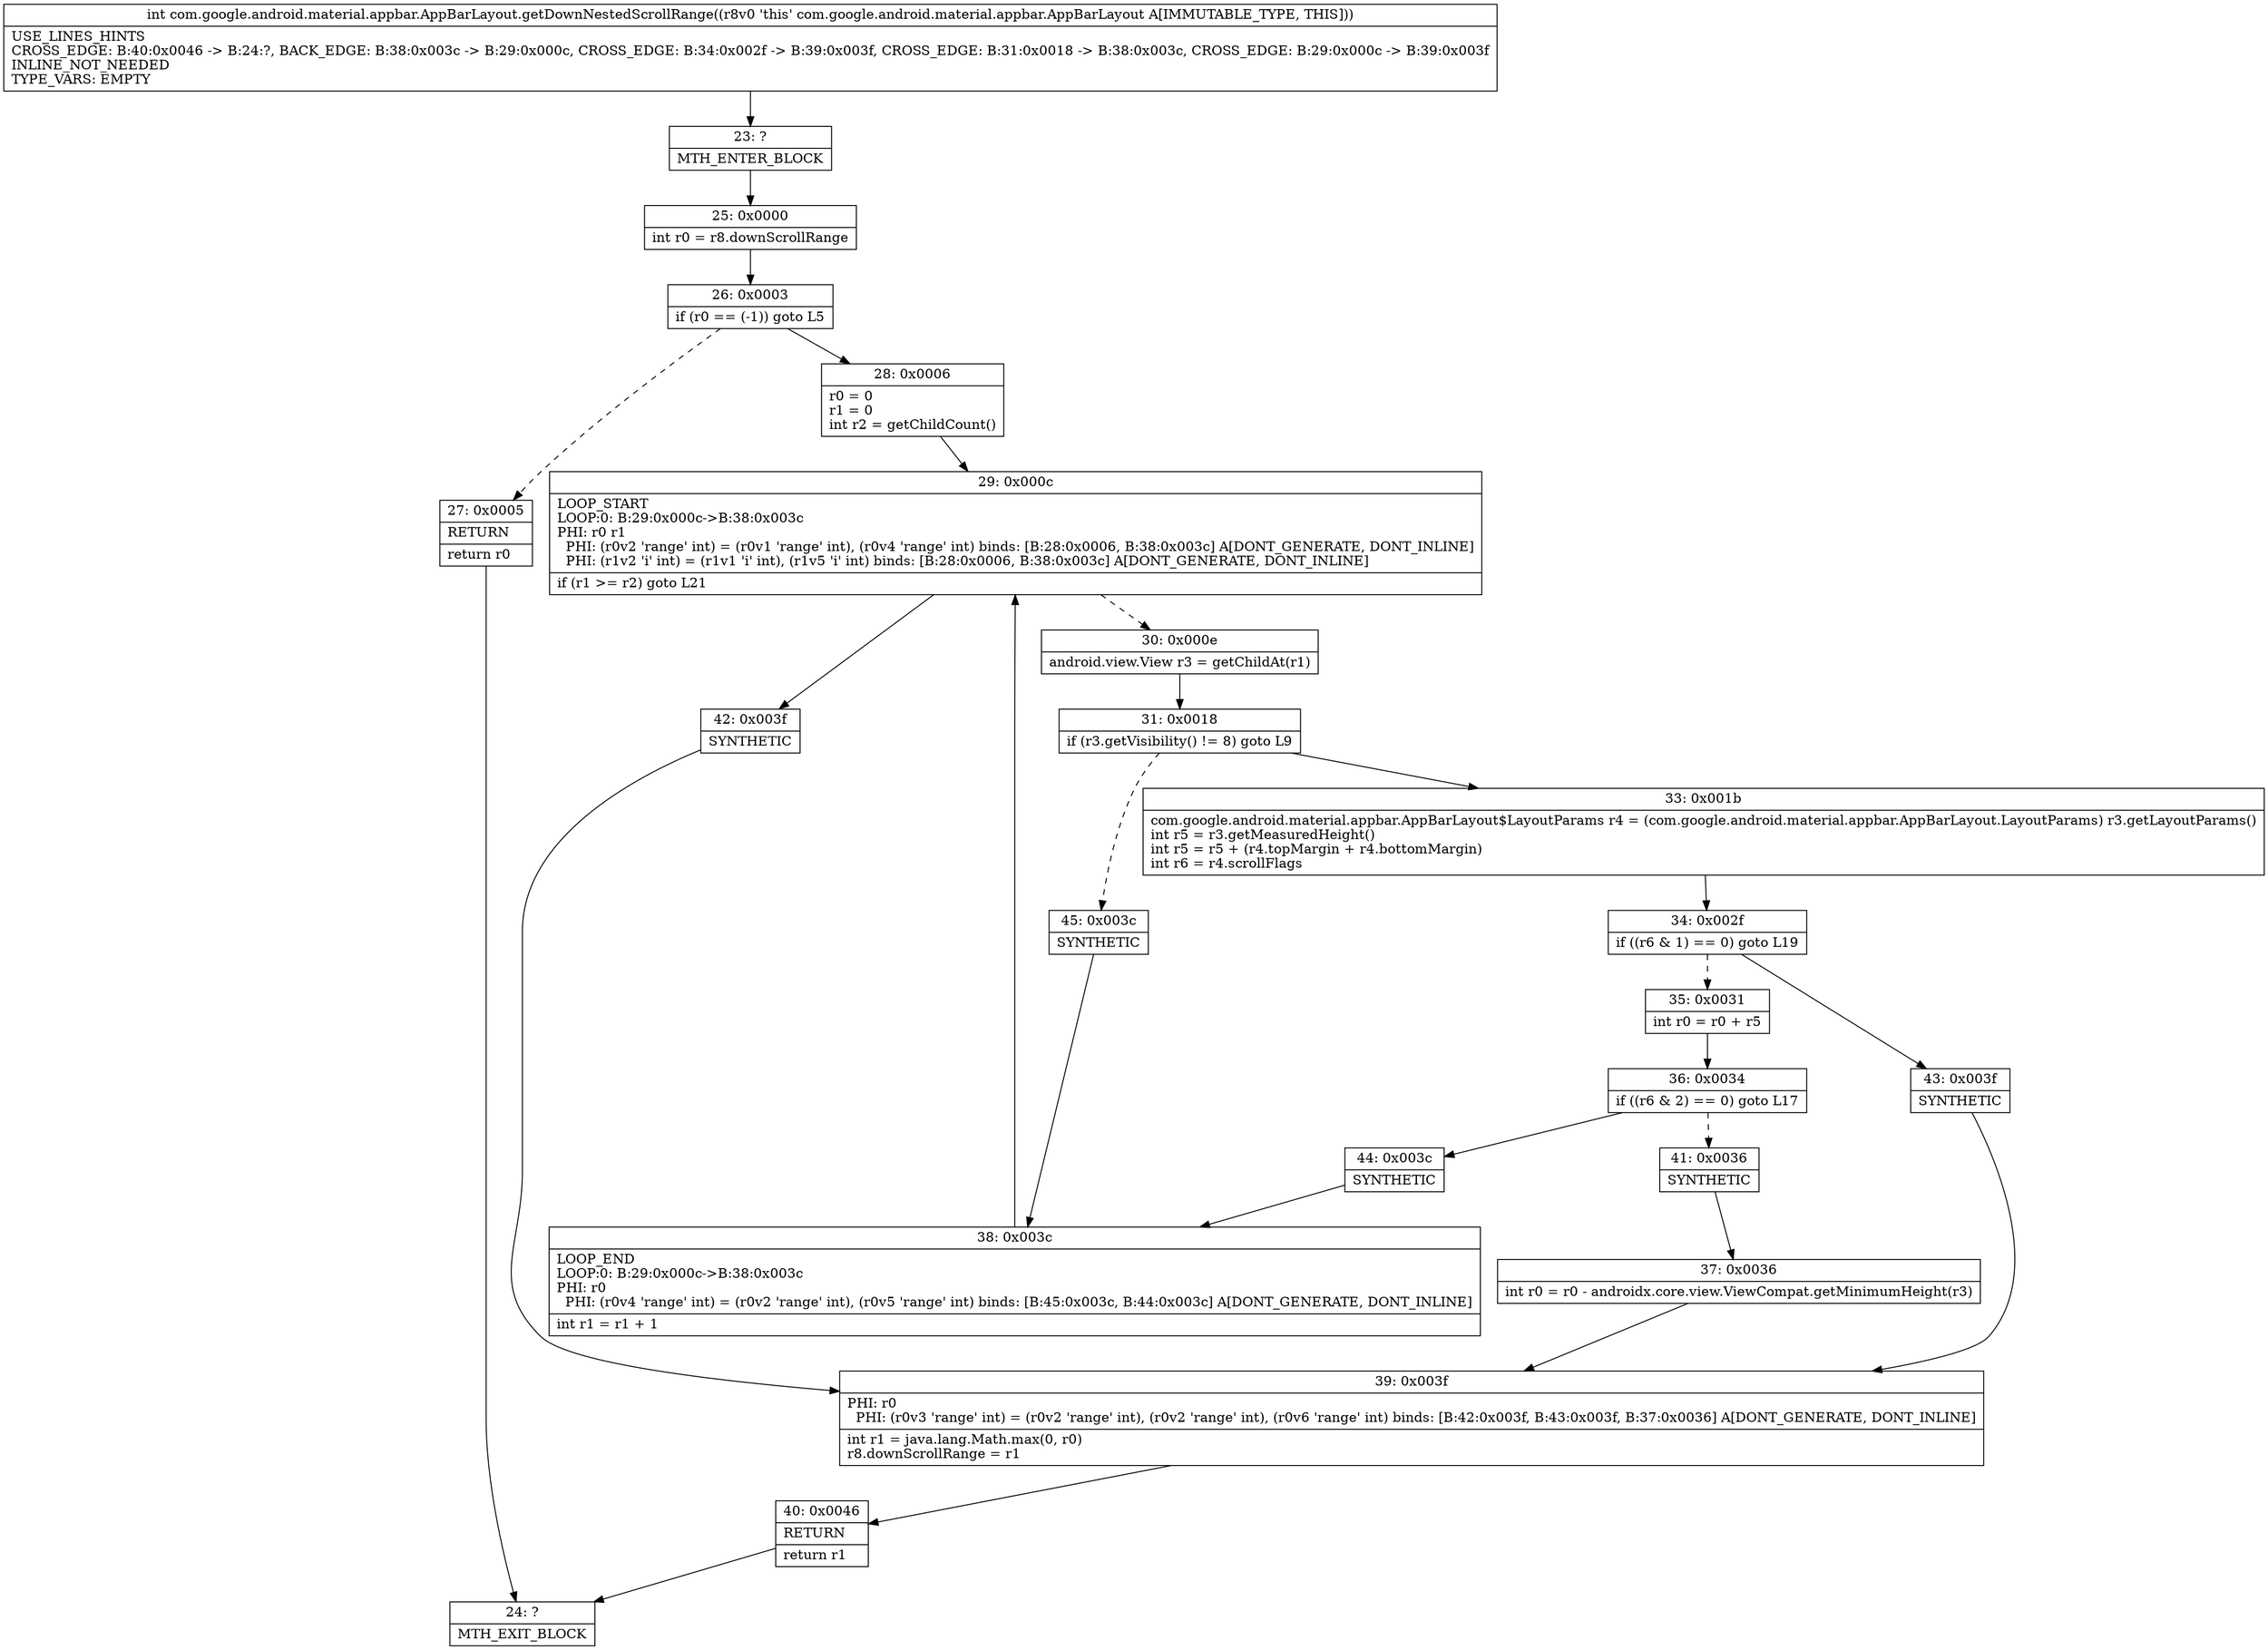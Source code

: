 digraph "CFG forcom.google.android.material.appbar.AppBarLayout.getDownNestedScrollRange()I" {
Node_23 [shape=record,label="{23\:\ ?|MTH_ENTER_BLOCK\l}"];
Node_25 [shape=record,label="{25\:\ 0x0000|int r0 = r8.downScrollRange\l}"];
Node_26 [shape=record,label="{26\:\ 0x0003|if (r0 == (\-1)) goto L5\l}"];
Node_27 [shape=record,label="{27\:\ 0x0005|RETURN\l|return r0\l}"];
Node_24 [shape=record,label="{24\:\ ?|MTH_EXIT_BLOCK\l}"];
Node_28 [shape=record,label="{28\:\ 0x0006|r0 = 0\lr1 = 0\lint r2 = getChildCount()\l}"];
Node_29 [shape=record,label="{29\:\ 0x000c|LOOP_START\lLOOP:0: B:29:0x000c\-\>B:38:0x003c\lPHI: r0 r1 \l  PHI: (r0v2 'range' int) = (r0v1 'range' int), (r0v4 'range' int) binds: [B:28:0x0006, B:38:0x003c] A[DONT_GENERATE, DONT_INLINE]\l  PHI: (r1v2 'i' int) = (r1v1 'i' int), (r1v5 'i' int) binds: [B:28:0x0006, B:38:0x003c] A[DONT_GENERATE, DONT_INLINE]\l|if (r1 \>= r2) goto L21\l}"];
Node_30 [shape=record,label="{30\:\ 0x000e|android.view.View r3 = getChildAt(r1)\l}"];
Node_31 [shape=record,label="{31\:\ 0x0018|if (r3.getVisibility() != 8) goto L9\l}"];
Node_33 [shape=record,label="{33\:\ 0x001b|com.google.android.material.appbar.AppBarLayout$LayoutParams r4 = (com.google.android.material.appbar.AppBarLayout.LayoutParams) r3.getLayoutParams()\lint r5 = r3.getMeasuredHeight()\lint r5 = r5 + (r4.topMargin + r4.bottomMargin)\lint r6 = r4.scrollFlags\l}"];
Node_34 [shape=record,label="{34\:\ 0x002f|if ((r6 & 1) == 0) goto L19\l}"];
Node_35 [shape=record,label="{35\:\ 0x0031|int r0 = r0 + r5\l}"];
Node_36 [shape=record,label="{36\:\ 0x0034|if ((r6 & 2) == 0) goto L17\l}"];
Node_41 [shape=record,label="{41\:\ 0x0036|SYNTHETIC\l}"];
Node_37 [shape=record,label="{37\:\ 0x0036|int r0 = r0 \- androidx.core.view.ViewCompat.getMinimumHeight(r3)\l}"];
Node_39 [shape=record,label="{39\:\ 0x003f|PHI: r0 \l  PHI: (r0v3 'range' int) = (r0v2 'range' int), (r0v2 'range' int), (r0v6 'range' int) binds: [B:42:0x003f, B:43:0x003f, B:37:0x0036] A[DONT_GENERATE, DONT_INLINE]\l|int r1 = java.lang.Math.max(0, r0)\lr8.downScrollRange = r1\l}"];
Node_40 [shape=record,label="{40\:\ 0x0046|RETURN\l|return r1\l}"];
Node_44 [shape=record,label="{44\:\ 0x003c|SYNTHETIC\l}"];
Node_38 [shape=record,label="{38\:\ 0x003c|LOOP_END\lLOOP:0: B:29:0x000c\-\>B:38:0x003c\lPHI: r0 \l  PHI: (r0v4 'range' int) = (r0v2 'range' int), (r0v5 'range' int) binds: [B:45:0x003c, B:44:0x003c] A[DONT_GENERATE, DONT_INLINE]\l|int r1 = r1 + 1\l}"];
Node_43 [shape=record,label="{43\:\ 0x003f|SYNTHETIC\l}"];
Node_45 [shape=record,label="{45\:\ 0x003c|SYNTHETIC\l}"];
Node_42 [shape=record,label="{42\:\ 0x003f|SYNTHETIC\l}"];
MethodNode[shape=record,label="{int com.google.android.material.appbar.AppBarLayout.getDownNestedScrollRange((r8v0 'this' com.google.android.material.appbar.AppBarLayout A[IMMUTABLE_TYPE, THIS]))  | USE_LINES_HINTS\lCROSS_EDGE: B:40:0x0046 \-\> B:24:?, BACK_EDGE: B:38:0x003c \-\> B:29:0x000c, CROSS_EDGE: B:34:0x002f \-\> B:39:0x003f, CROSS_EDGE: B:31:0x0018 \-\> B:38:0x003c, CROSS_EDGE: B:29:0x000c \-\> B:39:0x003f\lINLINE_NOT_NEEDED\lTYPE_VARS: EMPTY\l}"];
MethodNode -> Node_23;Node_23 -> Node_25;
Node_25 -> Node_26;
Node_26 -> Node_27[style=dashed];
Node_26 -> Node_28;
Node_27 -> Node_24;
Node_28 -> Node_29;
Node_29 -> Node_30[style=dashed];
Node_29 -> Node_42;
Node_30 -> Node_31;
Node_31 -> Node_33;
Node_31 -> Node_45[style=dashed];
Node_33 -> Node_34;
Node_34 -> Node_35[style=dashed];
Node_34 -> Node_43;
Node_35 -> Node_36;
Node_36 -> Node_41[style=dashed];
Node_36 -> Node_44;
Node_41 -> Node_37;
Node_37 -> Node_39;
Node_39 -> Node_40;
Node_40 -> Node_24;
Node_44 -> Node_38;
Node_38 -> Node_29;
Node_43 -> Node_39;
Node_45 -> Node_38;
Node_42 -> Node_39;
}

